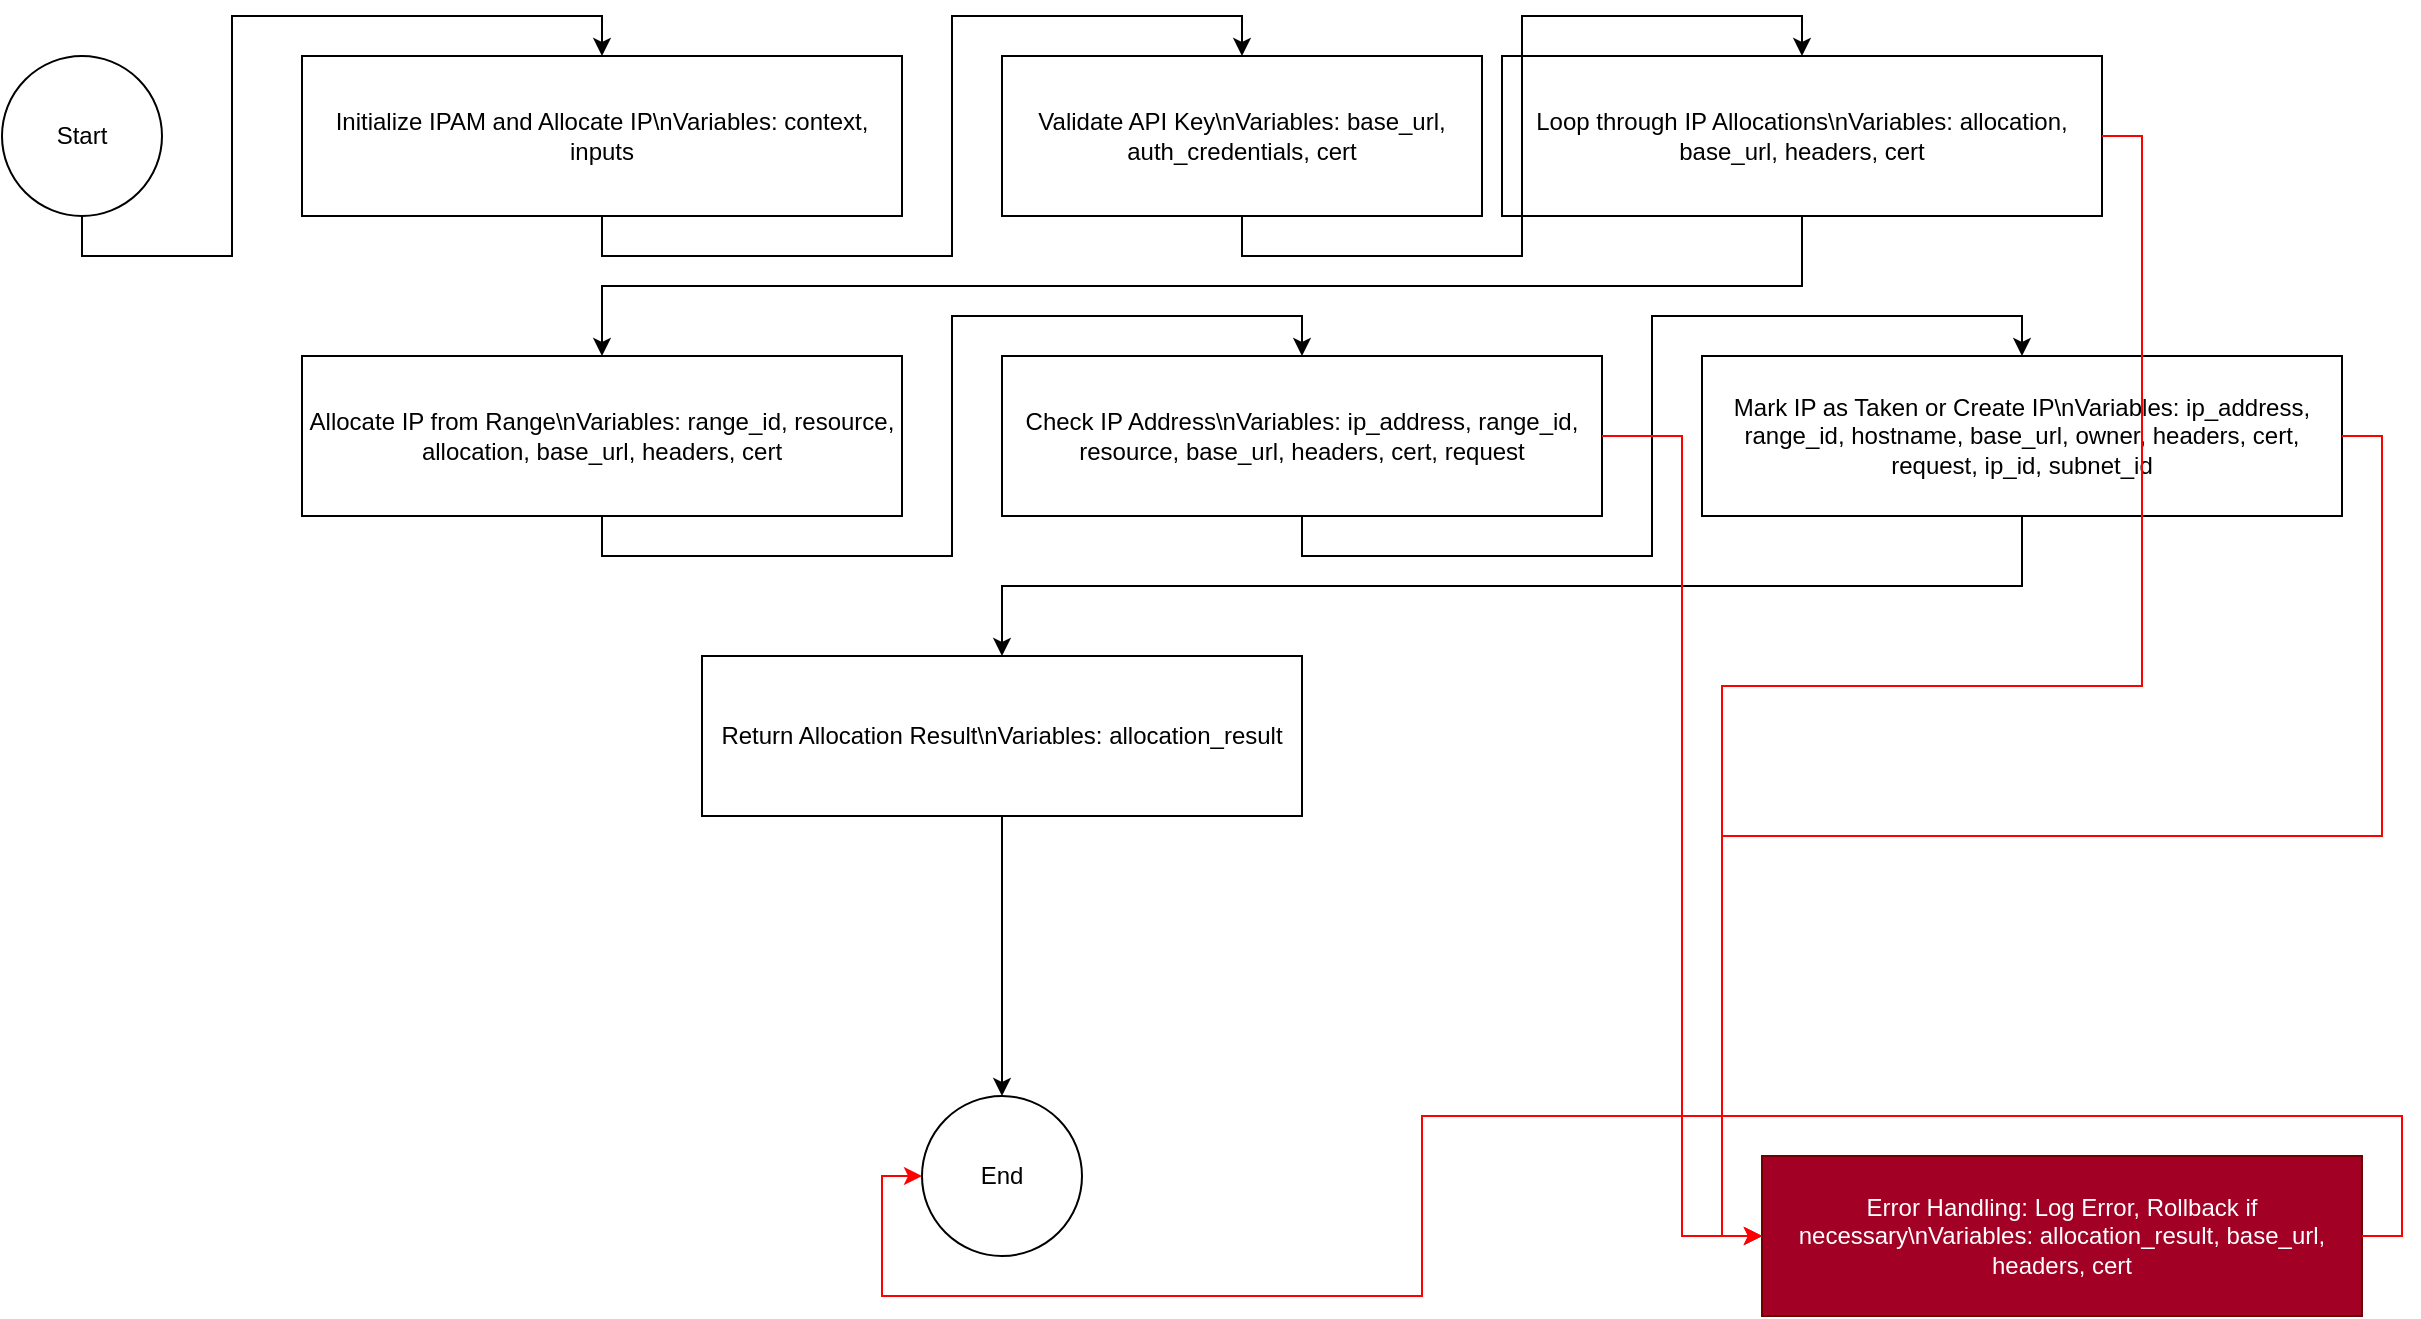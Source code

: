 <mxfile>
    <diagram id="w6udaGtvYDDwibwEaz7V" name="Allocate IP">
        <mxGraphModel dx="1340" dy="916" grid="1" gridSize="10" guides="1" tooltips="1" connect="1" arrows="1" fold="1" page="1" pageScale="1" pageWidth="850" pageHeight="1100" math="0" shadow="0">
            <root>
                <mxCell id="0"/>
                <mxCell id="1" parent="0"/>
                <mxCell id="24" value="Start" style="ellipse;whiteSpace=wrap;html=1;aspect=fixed;" vertex="1" parent="1">
                    <mxGeometry x="50" y="50" width="80" height="80" as="geometry"/>
                </mxCell>
                <mxCell id="25" value="Initialize IPAM and Allocate IP\nVariables: context, inputs" style="rounded=0;whiteSpace=wrap;html=1;" vertex="1" parent="1">
                    <mxGeometry x="200" y="50" width="300" height="80" as="geometry"/>
                </mxCell>
                <mxCell id="26" value="Validate API Key\nVariables: base_url, auth_credentials, cert" style="rounded=0;whiteSpace=wrap;html=1;" vertex="1" parent="1">
                    <mxGeometry x="550" y="50" width="240" height="80" as="geometry"/>
                </mxCell>
                <mxCell id="27" value="Loop through IP Allocations\nVariables: allocation, base_url, headers, cert" style="rounded=0;whiteSpace=wrap;html=1;" vertex="1" parent="1">
                    <mxGeometry x="800" y="50" width="300" height="80" as="geometry"/>
                </mxCell>
                <mxCell id="28" value="Allocate IP from Range\nVariables: range_id, resource, allocation, base_url, headers, cert" style="rounded=0;whiteSpace=wrap;html=1;" vertex="1" parent="1">
                    <mxGeometry x="200" y="200" width="300" height="80" as="geometry"/>
                </mxCell>
                <mxCell id="29" value="Check IP Address\nVariables: ip_address, range_id, resource, base_url, headers, cert, request" style="rounded=0;whiteSpace=wrap;html=1;" vertex="1" parent="1">
                    <mxGeometry x="550" y="200" width="300" height="80" as="geometry"/>
                </mxCell>
                <mxCell id="30" value="Mark IP as Taken or Create IP\nVariables: ip_address, range_id, hostname, base_url, owner, headers, cert, request, ip_id, subnet_id" style="rounded=0;whiteSpace=wrap;html=1;" vertex="1" parent="1">
                    <mxGeometry x="900" y="200" width="320" height="80" as="geometry"/>
                </mxCell>
                <mxCell id="31" value="Return Allocation Result\nVariables: allocation_result" style="rounded=0;whiteSpace=wrap;html=1;" vertex="1" parent="1">
                    <mxGeometry x="400" y="350" width="300" height="80" as="geometry"/>
                </mxCell>
                <mxCell id="32" value="End" style="ellipse;whiteSpace=wrap;html=1;aspect=fixed;" vertex="1" parent="1">
                    <mxGeometry x="510" y="570" width="80" height="80" as="geometry"/>
                </mxCell>
                <mxCell id="33" style="edgeStyle=orthogonalEdgeStyle;rounded=0;orthogonalLoop=1;jettySize=auto;html=1;exitX=0.5;exitY=1;exitDx=0;exitDy=0;entryX=0.5;entryY=0;entryDx=0;entryDy=0;" edge="1" parent="1" source="24" target="25">
                    <mxGeometry relative="1" as="geometry"/>
                </mxCell>
                <mxCell id="34" style="edgeStyle=orthogonalEdgeStyle;rounded=0;orthogonalLoop=1;jettySize=auto;html=1;exitX=0.5;exitY=1;exitDx=0;exitDy=0;entryX=0.5;entryY=0;entryDx=0;entryDy=0;" edge="1" parent="1" source="25" target="26">
                    <mxGeometry relative="1" as="geometry"/>
                </mxCell>
                <mxCell id="35" style="edgeStyle=orthogonalEdgeStyle;rounded=0;orthogonalLoop=1;jettySize=auto;html=1;exitX=0.5;exitY=1;exitDx=0;exitDy=0;entryX=0.5;entryY=0;entryDx=0;entryDy=0;" edge="1" parent="1" source="26" target="27">
                    <mxGeometry relative="1" as="geometry"/>
                </mxCell>
                <mxCell id="36" style="edgeStyle=orthogonalEdgeStyle;rounded=0;orthogonalLoop=1;jettySize=auto;html=1;exitX=0.5;exitY=1;exitDx=0;exitDy=0;entryX=0.5;entryY=0;entryDx=0;entryDy=0;" edge="1" parent="1" source="27" target="28">
                    <mxGeometry relative="1" as="geometry"/>
                </mxCell>
                <mxCell id="37" style="edgeStyle=orthogonalEdgeStyle;rounded=0;orthogonalLoop=1;jettySize=auto;html=1;exitX=0.5;exitY=1;exitDx=0;exitDy=0;entryX=0.5;entryY=0;entryDx=0;entryDy=0;" edge="1" parent="1" source="28" target="29">
                    <mxGeometry relative="1" as="geometry"/>
                </mxCell>
                <mxCell id="38" style="edgeStyle=orthogonalEdgeStyle;rounded=0;orthogonalLoop=1;jettySize=auto;html=1;exitX=0.5;exitY=1;exitDx=0;exitDy=0;entryX=0.5;entryY=0;entryDx=0;entryDy=0;" edge="1" parent="1" source="29" target="30">
                    <mxGeometry relative="1" as="geometry"/>
                </mxCell>
                <mxCell id="39" style="edgeStyle=orthogonalEdgeStyle;rounded=0;orthogonalLoop=1;jettySize=auto;html=1;exitX=0.5;exitY=1;exitDx=0;exitDy=0;entryX=0.5;entryY=0;entryDx=0;entryDy=0;" edge="1" parent="1" source="30" target="31">
                    <mxGeometry relative="1" as="geometry"/>
                </mxCell>
                <mxCell id="40" style="edgeStyle=orthogonalEdgeStyle;rounded=0;orthogonalLoop=1;jettySize=auto;html=1;exitX=0.5;exitY=1;exitDx=0;exitDy=0;entryX=0.5;entryY=0;entryDx=0;entryDy=0;" edge="1" parent="1" source="31" target="32">
                    <mxGeometry relative="1" as="geometry"/>
                </mxCell>
                <mxCell id="41" value="Error Handling: Log Error, Rollback if necessary\nVariables: allocation_result, base_url, headers, cert" style="rounded=0;whiteSpace=wrap;html=1;fillColor=#a20025;fontColor=#ffffff;strokeColor=#6F0000;" vertex="1" parent="1">
                    <mxGeometry x="930" y="600" width="300" height="80" as="geometry"/>
                </mxCell>
                <mxCell id="42" style="edgeStyle=orthogonalEdgeStyle;rounded=0;orthogonalLoop=1;jettySize=auto;html=1;exitX=1;exitY=0.5;exitDx=0;exitDy=0;entryX=0;entryY=0.5;entryDx=0;entryDy=0;strokeColor=#ff0000;" edge="1" parent="1" source="27" target="41">
                    <mxGeometry relative="1" as="geometry"/>
                </mxCell>
                <mxCell id="43" style="edgeStyle=orthogonalEdgeStyle;rounded=0;orthogonalLoop=1;jettySize=auto;html=1;exitX=1;exitY=0.5;exitDx=0;exitDy=0;entryX=0;entryY=0.5;entryDx=0;entryDy=0;strokeColor=#ff0000;" edge="1" parent="1" source="29" target="41">
                    <mxGeometry relative="1" as="geometry"/>
                </mxCell>
                <mxCell id="44" style="edgeStyle=orthogonalEdgeStyle;rounded=0;orthogonalLoop=1;jettySize=auto;html=1;exitX=1;exitY=0.5;exitDx=0;exitDy=0;entryX=0;entryY=0.5;entryDx=0;entryDy=0;strokeColor=#ff0000;" edge="1" parent="1" source="30" target="41">
                    <mxGeometry relative="1" as="geometry"/>
                </mxCell>
                <mxCell id="45" style="edgeStyle=orthogonalEdgeStyle;rounded=0;orthogonalLoop=1;jettySize=auto;html=1;exitX=1;exitY=0.5;exitDx=0;exitDy=0;entryX=0;entryY=0.5;entryDx=0;entryDy=0;strokeColor=#ff0000;" edge="1" parent="1" source="41" target="32">
                    <mxGeometry relative="1" as="geometry"/>
                </mxCell>
            </root>
        </mxGraphModel>
    </diagram>
</mxfile>